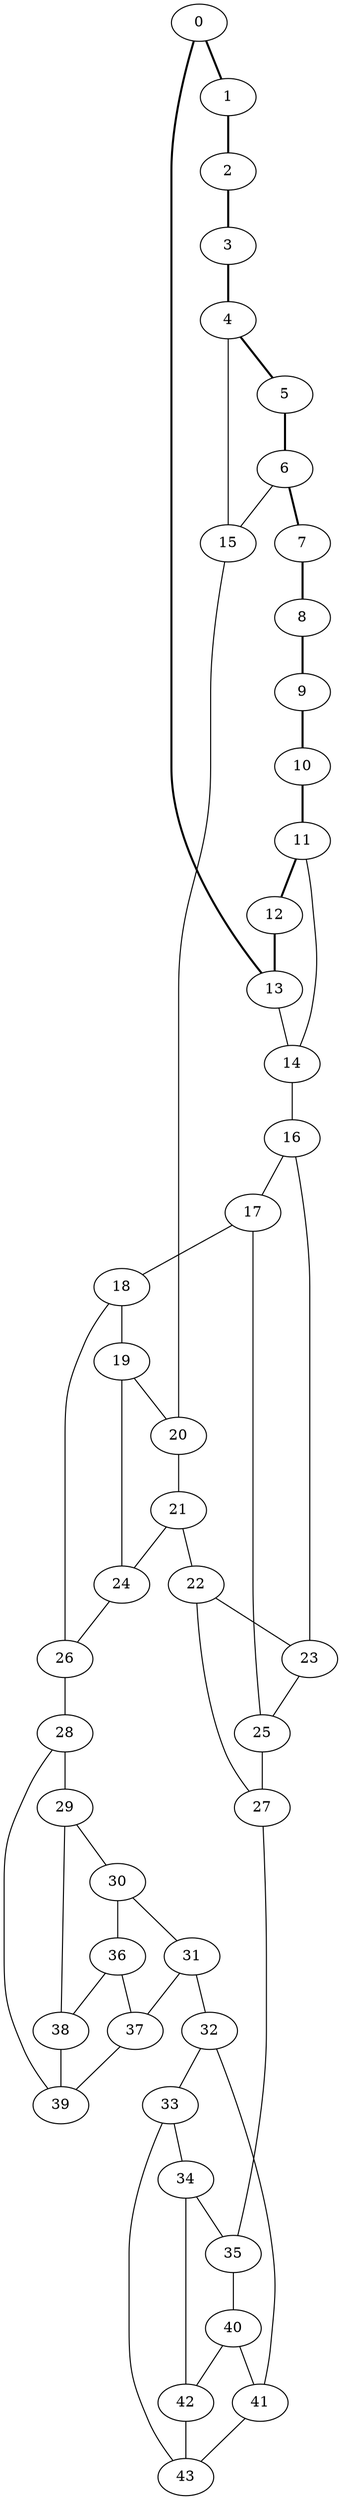 //Inside of this graph isn't 3-connected
graph G {
0 [ pos = " 10.00,0.00!" ];
0 -- 1[style=bold];
0 -- 13[style=bold];
1 [ pos = " 9.01,4.34!" ];
1 -- 2[style=bold];
2 [ pos = " 6.23,7.82!" ];
2 -- 3[style=bold];
3 [ pos = " 2.23,9.75!" ];
3 -- 4[style=bold];
4 [ pos = " -2.23,9.75!" ];
4 -- 5[style=bold];
4 -- 15;
5 [ pos = " -6.23,7.82!" ];
5 -- 6[style=bold];
6 [ pos = " -9.01,4.34!" ];
6 -- 7[style=bold];
6 -- 15;
7 [ pos = " -10.00,0.00!" ];
7 -- 8[style=bold];
8 [ pos = " -9.01,-4.34!" ];
8 -- 9[style=bold];
9 [ pos = " -6.23,-7.82!" ];
9 -- 10[style=bold];
10 [ pos = " -2.23,-9.75!" ];
10 -- 11[style=bold];
11 [ pos = " 2.23,-9.75!" ];
11 -- 12[style=bold];
11 -- 14;
12 [ pos = " 6.23,-7.82!" ];
12 -- 13[style=bold];
13 [ pos = " 9.01,-4.34!" ];
13 -- 14;
14 -- 16;
15 -- 20;
16 -- 17;
16 -- 23;
17 -- 18;
17 -- 25;
18 -- 19;
18 -- 26;
19 -- 20;
19 -- 24;
20 -- 21;
21 -- 22;
21 -- 24;
22 -- 23;
22 -- 27;
23 -- 25;
24 -- 26;
25 -- 27;
26 -- 28;
27 -- 35;
28 -- 29;
28 -- 39;
29 -- 30;
29 -- 38;
30 -- 31;
30 -- 36;
31 -- 32;
31 -- 37;
32 -- 33;
32 -- 41;
33 -- 34;
33 -- 43;
34 -- 35;
34 -- 42;
35 -- 40;
36 -- 37;
36 -- 38;
37 -- 39;
38 -- 39;
40 -- 41;
40 -- 42;
41 -- 43;
42 -- 43;
}
